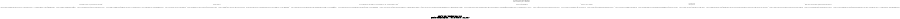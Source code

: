 digraph "Registry Working Group" {
	graph [	fontname = "Helvetica-Oblique",
		fontsize = 48,
		overlap = false,
		splines = false,
		model = subset,
		label = "\n\n\n\nFacility Service Descriptor URLs\nEarthCube CDF Registry Working Group, 7/12/2017",
		size = "6,6" ];
		node [shape = rectangle,
		color = black,
		style = filled,
		fillcolor = white,
		fontsize = 48,
		fontname = "Helvetica-Outline" ];
	"051ad7dfb9ff4d0eadf87c9ba35d6708" [ label="http://api.rvdata.us/gis?service=WFS&version=1.0.0&request=GetCapabilities" ];
	"079c67d58f9d4969b6b0d57fb19c16e5" [ label="http://geows.ds.iris.edu/geows-uf/intermagnet/1/v2/swagger" ];
	"0a154bef8685c4808058d64559e9e095" -> "051ad7dfb9ff4d0eadf87c9ba35d6708";
	"0a154bef8685c4808058d64559e9e095" -> "43d4fab2ba54bb65e402f4fb3f89e759";
	"0a154bef8685c4808058d64559e9e095" -> "4964e868380cea89b8a02d79f06bfc9c";
	"0a154bef8685c4808058d64559e9e095" -> "b20c36fea833aa94088ceffa5396429f";
	"0a154bef8685c4808058d64559e9e095" [ label="Rolling Deck to Repository (R2R)" ];
	"174d3aa41cb6b0f02a34219f540295fa" [ label="http://lod.bco-dmo.org/sparql", href="http://lod.bco-dmo.org/sparql" ];
	"1f960c7372d4c78b4f1aa7504784278f" [ label="http://www.unavco.org/gsacws/gsacapi/repository/view" ];
	"2679214a493e313ca7ed7a2067e22c29" [ label="http://opentopo.sdsc.edu/geoportal/csw?Request=GetCapabilities&Service=CSW&Version=2.0.2" ];
	"2c745f60d5ccbd213b534fe1d8a78cb0" [ label="http://opencoredata.org/rdf/void.ttl" ];
	"db98a946097152d7469801730e93e264" -> "0a154bef8685c4808058d64559e9e095";
	"2d78d9c04b7d1aea116ccdc6ad6ea52f" -> "174d3aa41cb6b0f02a34219f540295fa";
	"2d78d9c04b7d1aea116ccdc6ad6ea52f" -> "58c56b5c5627269ebd07d963022b9ff2";
	"2d78d9c04b7d1aea116ccdc6ad6ea52f" -> "81f1ce7de790a0e9ac3a31a08bd10648";
	"2d78d9c04b7d1aea116ccdc6ad6ea52f" [ label="BCO-DMO" ];
	"43d4fab2ba54bb65e402f4fb3f89e759" [ label="http://data.rvdata.us/sparql" ];
	"4964e868380cea89b8a02d79f06bfc9c" [ label="http://vps.geolink.org/r2rdump/void.ttl" ];
	"4ef981a70e408e15db379f73d75a98c3" [ label="http://opentopo.sdsc.edu/d2rq/snorql" ];
	"58c56b5c5627269ebd07d963022b9ff2" [ label="http://www.bco-dmo.org/.well-known/void" ];
	"59672538539782e7ebe4253f0c76cbee" [ label="http://web-services.unavco.org/spec" ];
	"604657daef9c3aff7515b77e7dee8045" [ label="http://geows.ds.iris.edu/geows-uf/utepgravitymag/1/v2/swagger" ];
	"63cc12859ee94febfb007b6e228407bf" [ label="http://geows.ds.iris.edu/geows-uf/wovodat/1/v2/swagger" ];
	"7cc3b212259d28e5603799d1e7a52fb4" [ label="http://opencoredata.org/apidocs.json" ];
	"81f1ce7de790a0e9ac3a31a08bd10648" [ label="http://www.bco-dmo.org/services/oai" ];
	"846a70cdf933a1e6e6b47185f57064d9" [ label="http://www.unavco.org/data/web-services/documentation-old/external-prod-server.json" ];
	"90dfbebf68f524a6a8dbeff352ecf448" -> "079c67d58f9d4969b6b0d57fb19c16e5";
	"90dfbebf68f524a6a8dbeff352ecf448" -> "604657daef9c3aff7515b77e7dee8045";
	"90dfbebf68f524a6a8dbeff352ecf448" -> "63cc12859ee94febfb007b6e228407bf";
	"90dfbebf68f524a6a8dbeff352ecf448" -> "db78ba66d0cfd5586aca0d7a2b6d571c";
	"90dfbebf68f524a6a8dbeff352ecf448" -> "f10e37099613cf49d596fee7278c6a64";
	"90dfbebf68f524a6a8dbeff352ecf448" [ label="Incorporated Research Institutions for Seismology IRIS" ];
	"afb401eea3bb7cdf62016ada23155b91" -> "2679214a493e313ca7ed7a2067e22c29";
	"afb401eea3bb7cdf62016ada23155b91" -> "4ef981a70e408e15db379f73d75a98c3";
	"afb401eea3bb7cdf62016ada23155b91" [ label="OpenTopography" ];
	"b20c36fea833aa94088ceffa5396429f" [ label="http://api.rvdata.us/catalog?service=CSW&version=3.0.0&request=GetCapabilities" ];
	"b33bd92106a80f42064abc8735351f44" [ label="http://web-services.unavco.org/brokered/ssara/" ];
	"b386ce1fe93982be2fdf5e1110a5ef8a" [ label="http://opencoredata.org/sparql" ];
	"db78ba66d0cfd5586aca0d7a2b6d571c" [ label="http://service.iris.edu/fdsnws/station/1/application.wadl" ];
	"db98a946097152d7469801730e93e264" -> "2d78d9c04b7d1aea116ccdc6ad6ea52f";
	"db98a946097152d7469801730e93e264" -> "90dfbebf68f524a6a8dbeff352ecf448";
	"db98a946097152d7469801730e93e264" -> "afb401eea3bb7cdf62016ada23155b91";
	"db98a946097152d7469801730e93e264" -> "e15f387803566b0d82a3c174396a1e95";
	"db98a946097152d7469801730e93e264" -> "f22160b95912de8f1268a939b8f771f2";
	"db98a946097152d7469801730e93e264" [ label="EarthCube CDF Registry" ];
	"e15f387803566b0d82a3c174396a1e95" -> "2c745f60d5ccbd213b534fe1d8a78cb0";
	"e15f387803566b0d82a3c174396a1e95" -> "7cc3b212259d28e5603799d1e7a52fb4";
	"e15f387803566b0d82a3c174396a1e95" -> "b386ce1fe93982be2fdf5e1110a5ef8a";
	"e15f387803566b0d82a3c174396a1e95" [ label="Open Core Data" ];
	"f10e37099613cf49d596fee7278c6a64" [ label="http://service.iris.edu/fdsnws/dataselect/1/application.wadl" ];
	"f22160b95912de8f1268a939b8f771f2" -> "1f960c7372d4c78b4f1aa7504784278f";
	"f22160b95912de8f1268a939b8f771f2" -> "59672538539782e7ebe4253f0c76cbee";
	"f22160b95912de8f1268a939b8f771f2" -> "846a70cdf933a1e6e6b47185f57064d9";
	"f22160b95912de8f1268a939b8f771f2" -> "b33bd92106a80f42064abc8735351f44";
	"f22160b95912de8f1268a939b8f771f2" [ label="UNAVCO" ];
	"mvh" [ label="Marthas Vineyard Coastal Observatory" ];
	"mvhs1" [ label="http://mvcodata.whoi.edu/jg/dir/mvco/" ];
	"mvhs2" [ label="http://mvcodata.whoi.edu:8080/q2o/adcp?service=SOS&version=1.0&request=GetCapabilities" ];
	"mvh" -> "mvhs1"
	"mvh" -> "mvhs2"
	"db98a946097152d7469801730e93e264" -> "mvh"
}
